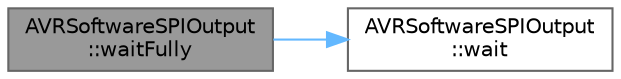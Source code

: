 digraph "AVRSoftwareSPIOutput::waitFully"
{
 // LATEX_PDF_SIZE
  bgcolor="transparent";
  edge [fontname=Helvetica,fontsize=10,labelfontname=Helvetica,labelfontsize=10];
  node [fontname=Helvetica,fontsize=10,shape=box,height=0.2,width=0.4];
  rankdir="LR";
  Node1 [id="Node000001",label="AVRSoftwareSPIOutput\l::waitFully",height=0.2,width=0.4,color="gray40", fillcolor="grey60", style="filled", fontcolor="black",tooltip="Wait until the SPI subsystem is ready for more data to write."];
  Node1 -> Node2 [id="edge1_Node000001_Node000002",color="steelblue1",style="solid",tooltip=" "];
  Node2 [id="Node000002",label="AVRSoftwareSPIOutput\l::wait",height=0.2,width=0.4,color="grey40", fillcolor="white", style="filled",URL="$dc/d57/class_a_v_r_software_s_p_i_output.html#a15951c5c76cc43be5b8812d29da716dc",tooltip="Wait until the SPI subsystem is ready for more data to write."];
}
